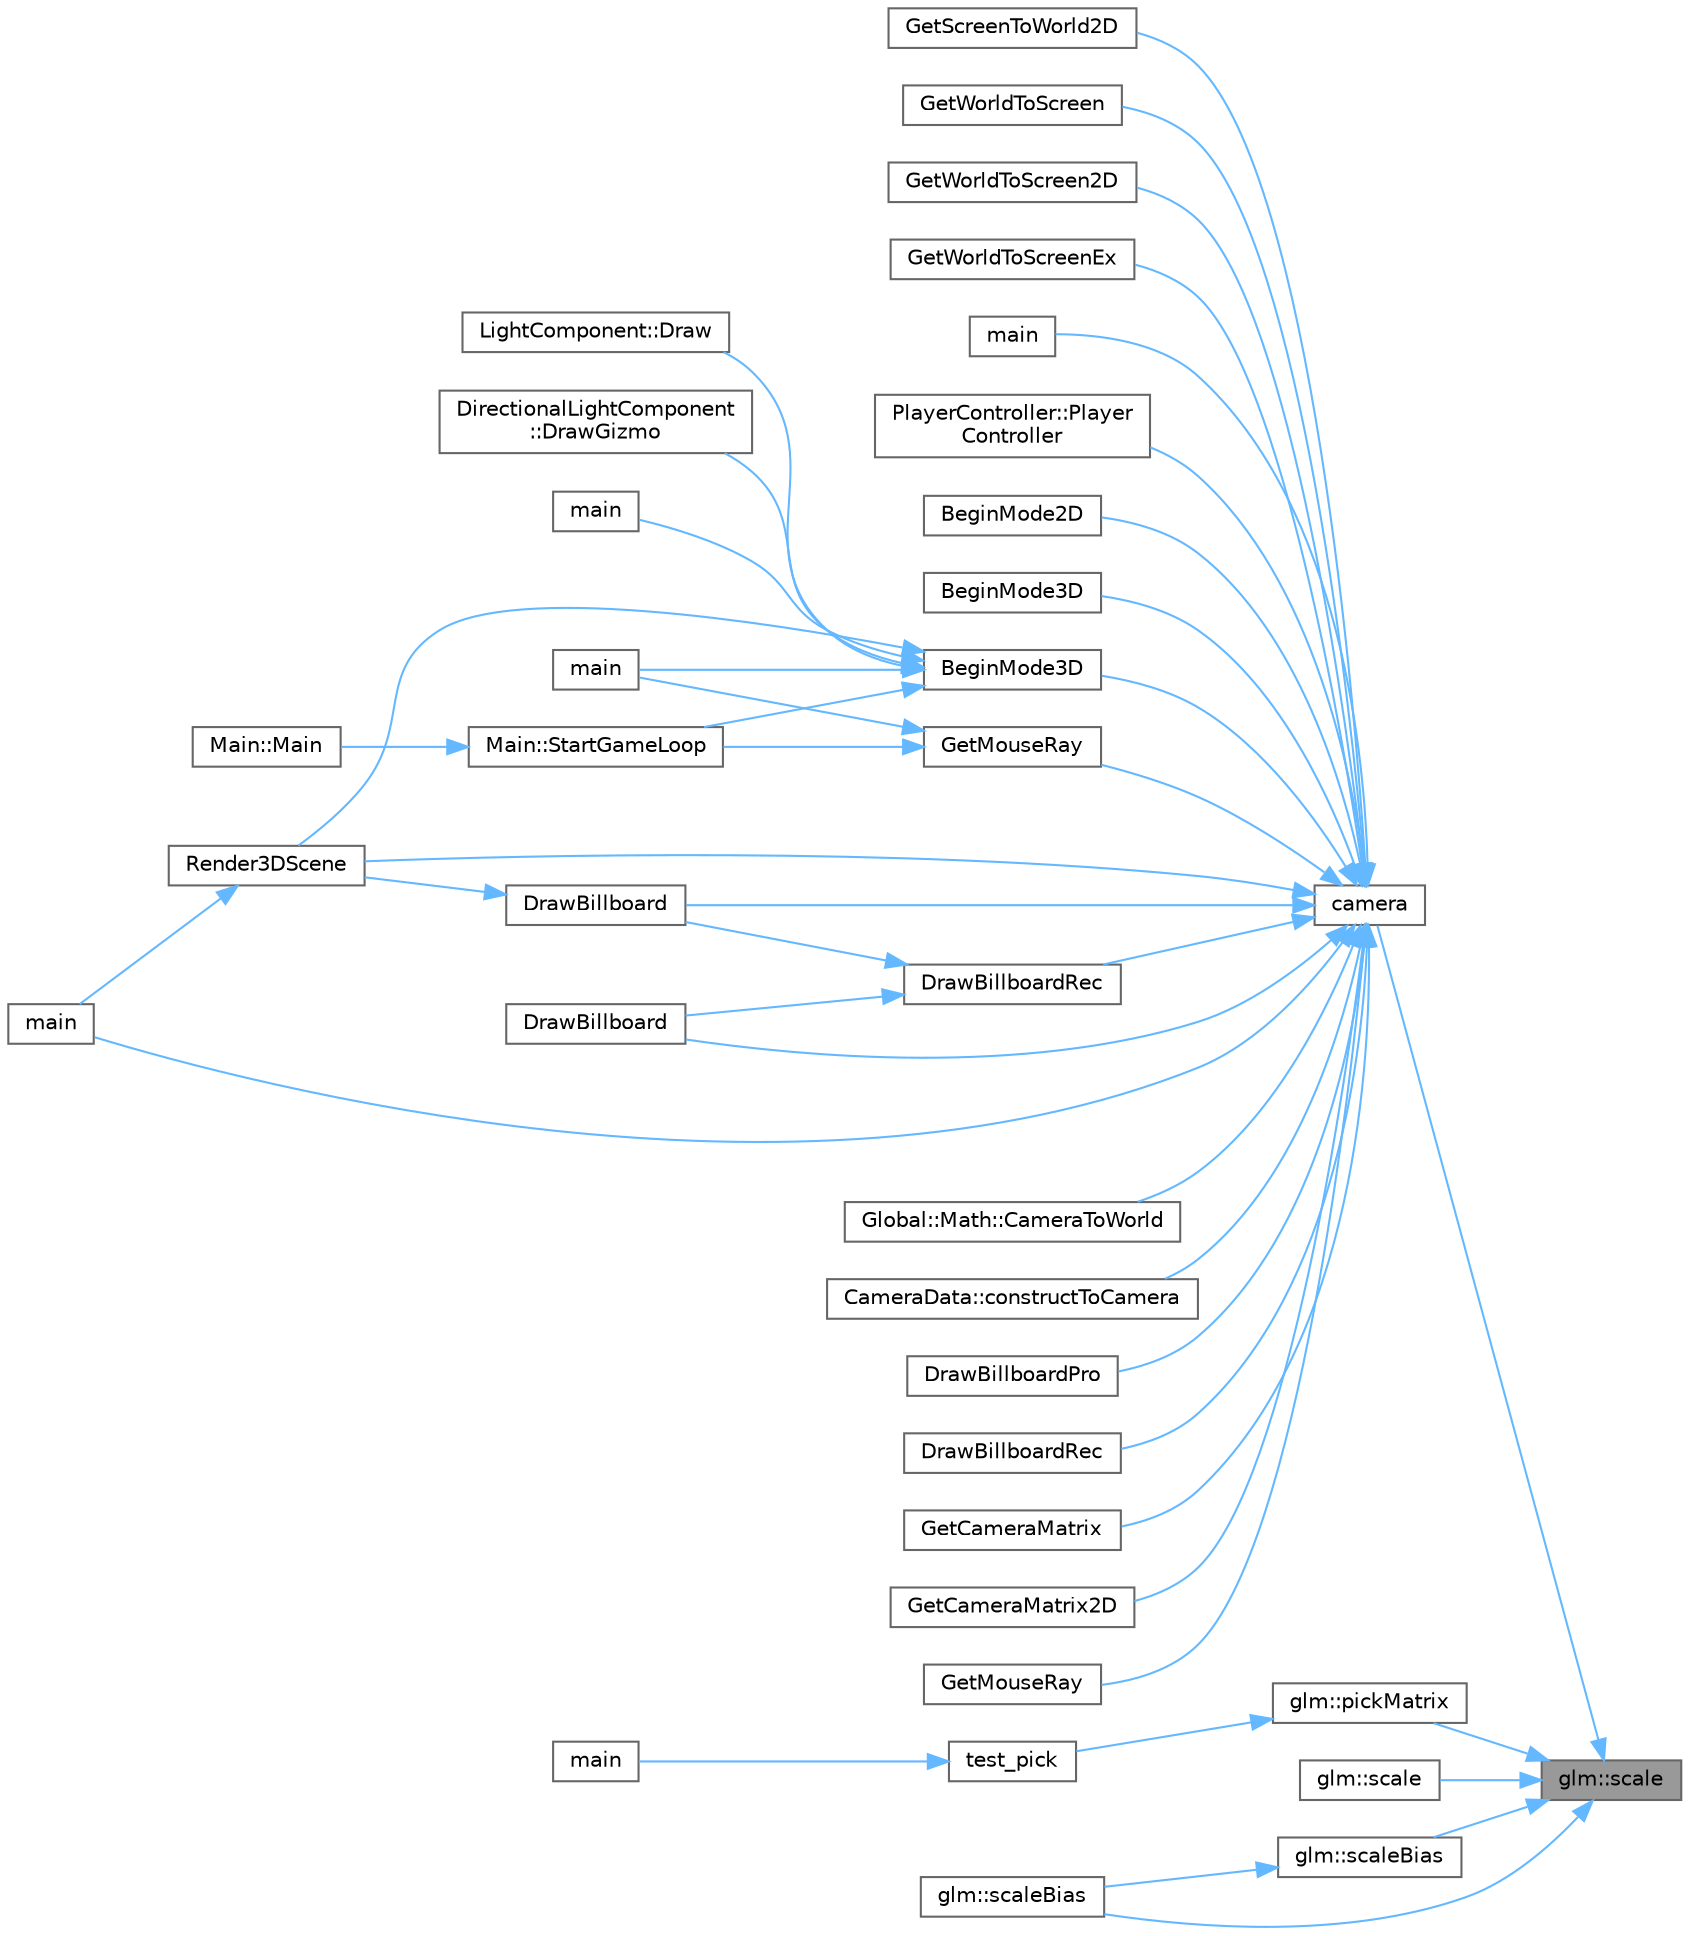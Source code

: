 digraph "glm::scale"
{
 // LATEX_PDF_SIZE
  bgcolor="transparent";
  edge [fontname=Helvetica,fontsize=10,labelfontname=Helvetica,labelfontsize=10];
  node [fontname=Helvetica,fontsize=10,shape=box,height=0.2,width=0.4];
  rankdir="RL";
  Node1 [id="Node000001",label="glm::scale",height=0.2,width=0.4,color="gray40", fillcolor="grey60", style="filled", fontcolor="black",tooltip=" "];
  Node1 -> Node2 [id="edge44_Node000001_Node000002",dir="back",color="steelblue1",style="solid",tooltip=" "];
  Node2 [id="Node000002",label="camera",height=0.2,width=0.4,color="grey40", fillcolor="white", style="filled",URL="$_classes_2lib_2glm_2test_2cmake_2test__find__glm_8cpp.html#a8f389d10179adf56cc907127d615c000",tooltip=" "];
  Node2 -> Node3 [id="edge45_Node000002_Node000003",dir="back",color="steelblue1",style="solid",tooltip=" "];
  Node3 [id="Node000003",label="BeginMode2D",height=0.2,width=0.4,color="grey40", fillcolor="white", style="filled",URL="$_old_2_classes_2lib_2rcore_8c.html#aafe334052bca4b8cdcce5adecfbc67c7",tooltip=" "];
  Node2 -> Node4 [id="edge46_Node000002_Node000004",dir="back",color="steelblue1",style="solid",tooltip=" "];
  Node4 [id="Node000004",label="BeginMode3D",height=0.2,width=0.4,color="grey40", fillcolor="white", style="filled",URL="$_classes_2lib_2rcore_8c.html#ac0458f5823cbb3e253d012f4386df71e",tooltip=" "];
  Node2 -> Node5 [id="edge47_Node000002_Node000005",dir="back",color="steelblue1",style="solid",tooltip=" "];
  Node5 [id="Node000005",label="BeginMode3D",height=0.2,width=0.4,color="grey40", fillcolor="white", style="filled",URL="$_old_2_classes_2lib_2rcore_8c.html#ac0458f5823cbb3e253d012f4386df71e",tooltip=" "];
  Node5 -> Node6 [id="edge48_Node000005_Node000006",dir="back",color="steelblue1",style="solid",tooltip=" "];
  Node6 [id="Node000006",label="LightComponent::Draw",height=0.2,width=0.4,color="grey40", fillcolor="white", style="filled",URL="$class_light_component.html#a0c2b41e339e319736fb46b4a8ff12b97",tooltip=" "];
  Node5 -> Node7 [id="edge49_Node000005_Node000007",dir="back",color="steelblue1",style="solid",tooltip=" "];
  Node7 [id="Node000007",label="DirectionalLightComponent\l::DrawGizmo",height=0.2,width=0.4,color="grey40", fillcolor="white", style="filled",URL="$class_directional_light_component.html#a190150ada7ffe8e53ae86c8e9d004f31",tooltip=" "];
  Node5 -> Node8 [id="edge50_Node000005_Node000008",dir="back",color="steelblue1",style="solid",tooltip=" "];
  Node8 [id="Node000008",label="main",height=0.2,width=0.4,color="grey40", fillcolor="white", style="filled",URL="$_classes_2_marching_cubes_8h.html#ae66f6b31b5ad750f1fe042a706a4e3d4",tooltip=" "];
  Node5 -> Node9 [id="edge51_Node000005_Node000009",dir="back",color="steelblue1",style="solid",tooltip=" "];
  Node9 [id="Node000009",label="main",height=0.2,width=0.4,color="grey40", fillcolor="white", style="filled",URL="$main_8cpp.html#a840291bc02cba5474a4cb46a9b9566fe",tooltip=" "];
  Node5 -> Node10 [id="edge52_Node000005_Node000010",dir="back",color="steelblue1",style="solid",tooltip=" "];
  Node10 [id="Node000010",label="Render3DScene",height=0.2,width=0.4,color="grey40", fillcolor="white", style="filled",URL="$_classes_2lib_2_raylib_erosion_standalone-main_2src_2main_8cpp.html#ad86ef8813977cfce37962bc5ceff25b3",tooltip=" "];
  Node10 -> Node11 [id="edge53_Node000010_Node000011",dir="back",color="steelblue1",style="solid",tooltip=" "];
  Node11 [id="Node000011",label="main",height=0.2,width=0.4,color="grey40", fillcolor="white", style="filled",URL="$_classes_2lib_2_raylib_erosion_standalone-main_2src_2main_8cpp.html#a840291bc02cba5474a4cb46a9b9566fe",tooltip=" "];
  Node5 -> Node12 [id="edge54_Node000005_Node000012",dir="back",color="steelblue1",style="solid",tooltip=" "];
  Node12 [id="Node000012",label="Main::StartGameLoop",height=0.2,width=0.4,color="grey40", fillcolor="white", style="filled",URL="$class_main.html#ae41f68a79f75d932839c81505b01b365",tooltip=" "];
  Node12 -> Node13 [id="edge55_Node000012_Node000013",dir="back",color="steelblue1",style="solid",tooltip=" "];
  Node13 [id="Node000013",label="Main::Main",height=0.2,width=0.4,color="grey40", fillcolor="white", style="filled",URL="$class_main.html#a50d4361a1b613205467a441b5c40c199",tooltip=" "];
  Node2 -> Node14 [id="edge56_Node000002_Node000014",dir="back",color="steelblue1",style="solid",tooltip=" "];
  Node14 [id="Node000014",label="Global::Math::CameraToWorld",height=0.2,width=0.4,color="grey40", fillcolor="white", style="filled",URL="$class_global_1_1_math.html#a05dc47d90fdc7114bea2de9db39fcb18",tooltip=" "];
  Node2 -> Node15 [id="edge57_Node000002_Node000015",dir="back",color="steelblue1",style="solid",tooltip=" "];
  Node15 [id="Node000015",label="CameraData::constructToCamera",height=0.2,width=0.4,color="grey40", fillcolor="white", style="filled",URL="$class_camera_data.html#ab02c7853c2ea6d33d346f1b863a45694",tooltip=" "];
  Node2 -> Node16 [id="edge58_Node000002_Node000016",dir="back",color="steelblue1",style="solid",tooltip=" "];
  Node16 [id="Node000016",label="DrawBillboard",height=0.2,width=0.4,color="grey40", fillcolor="white", style="filled",URL="$_classes_2lib_2_raylib_erosion_standalone-main_2raylib_2src_2models_8c.html#ae7037e4628c218a129ef41818ba824a5",tooltip=" "];
  Node2 -> Node17 [id="edge59_Node000002_Node000017",dir="back",color="steelblue1",style="solid",tooltip=" "];
  Node17 [id="Node000017",label="DrawBillboard",height=0.2,width=0.4,color="grey40", fillcolor="white", style="filled",URL="$_old_2_classes_2lib_2rmodels_8c.html#a91c826f25f6c8c9dac2a170f2fa9f73e",tooltip=" "];
  Node17 -> Node10 [id="edge60_Node000017_Node000010",dir="back",color="steelblue1",style="solid",tooltip=" "];
  Node2 -> Node18 [id="edge61_Node000002_Node000018",dir="back",color="steelblue1",style="solid",tooltip=" "];
  Node18 [id="Node000018",label="DrawBillboardPro",height=0.2,width=0.4,color="grey40", fillcolor="white", style="filled",URL="$_old_2_classes_2lib_2rmodels_8c.html#a65a8d3d882dd27491255eda7ddb51df9",tooltip=" "];
  Node2 -> Node19 [id="edge62_Node000002_Node000019",dir="back",color="steelblue1",style="solid",tooltip=" "];
  Node19 [id="Node000019",label="DrawBillboardRec",height=0.2,width=0.4,color="grey40", fillcolor="white", style="filled",URL="$_old_2_classes_2lib_2rmodels_8c.html#a0fb8e8e110d410452381595d148932c2",tooltip=" "];
  Node2 -> Node20 [id="edge63_Node000002_Node000020",dir="back",color="steelblue1",style="solid",tooltip=" "];
  Node20 [id="Node000020",label="DrawBillboardRec",height=0.2,width=0.4,color="grey40", fillcolor="white", style="filled",URL="$_classes_2lib_2raylib_2src_2models_8c.html#a74498df5d7e379ecfe9d9515d210783f",tooltip=" "];
  Node20 -> Node16 [id="edge64_Node000020_Node000016",dir="back",color="steelblue1",style="solid",tooltip=" "];
  Node20 -> Node17 [id="edge65_Node000020_Node000017",dir="back",color="steelblue1",style="solid",tooltip=" "];
  Node2 -> Node21 [id="edge66_Node000002_Node000021",dir="back",color="steelblue1",style="solid",tooltip=" "];
  Node21 [id="Node000021",label="GetCameraMatrix",height=0.2,width=0.4,color="grey40", fillcolor="white", style="filled",URL="$_old_2_classes_2lib_2rcore_8c.html#a5199e5731d1f8202c375c157da84d897",tooltip=" "];
  Node2 -> Node22 [id="edge67_Node000002_Node000022",dir="back",color="steelblue1",style="solid",tooltip=" "];
  Node22 [id="Node000022",label="GetCameraMatrix2D",height=0.2,width=0.4,color="grey40", fillcolor="white", style="filled",URL="$_old_2_classes_2lib_2rcore_8c.html#adc403b82ff73b4e9c88b6ab7c6fa42cb",tooltip=" "];
  Node2 -> Node23 [id="edge68_Node000002_Node000023",dir="back",color="steelblue1",style="solid",tooltip=" "];
  Node23 [id="Node000023",label="GetMouseRay",height=0.2,width=0.4,color="grey40", fillcolor="white", style="filled",URL="$_classes_2lib_2_raylib_erosion_standalone-main_2raylib_2src_2core_8c.html#adebca695e64d03e8b0df5f89148f438b",tooltip=" "];
  Node2 -> Node24 [id="edge69_Node000002_Node000024",dir="back",color="steelblue1",style="solid",tooltip=" "];
  Node24 [id="Node000024",label="GetMouseRay",height=0.2,width=0.4,color="grey40", fillcolor="white", style="filled",URL="$_old_2_classes_2lib_2rcore_8c.html#adebca695e64d03e8b0df5f89148f438b",tooltip=" "];
  Node24 -> Node9 [id="edge70_Node000024_Node000009",dir="back",color="steelblue1",style="solid",tooltip=" "];
  Node24 -> Node12 [id="edge71_Node000024_Node000012",dir="back",color="steelblue1",style="solid",tooltip=" "];
  Node2 -> Node25 [id="edge72_Node000002_Node000025",dir="back",color="steelblue1",style="solid",tooltip=" "];
  Node25 [id="Node000025",label="GetScreenToWorld2D",height=0.2,width=0.4,color="grey40", fillcolor="white", style="filled",URL="$_old_2_classes_2lib_2rcore_8c.html#a5e3e9e7f5e0a9b2632780721d5e14bab",tooltip=" "];
  Node2 -> Node26 [id="edge73_Node000002_Node000026",dir="back",color="steelblue1",style="solid",tooltip=" "];
  Node26 [id="Node000026",label="GetWorldToScreen",height=0.2,width=0.4,color="grey40", fillcolor="white", style="filled",URL="$_old_2_classes_2lib_2rcore_8c.html#a004634889dc275fe611014d7f2d26ac1",tooltip=" "];
  Node2 -> Node27 [id="edge74_Node000002_Node000027",dir="back",color="steelblue1",style="solid",tooltip=" "];
  Node27 [id="Node000027",label="GetWorldToScreen2D",height=0.2,width=0.4,color="grey40", fillcolor="white", style="filled",URL="$_old_2_classes_2lib_2rcore_8c.html#af318bdcc2e75a7f1cb1478435b2b4ba7",tooltip=" "];
  Node2 -> Node28 [id="edge75_Node000002_Node000028",dir="back",color="steelblue1",style="solid",tooltip=" "];
  Node28 [id="Node000028",label="GetWorldToScreenEx",height=0.2,width=0.4,color="grey40", fillcolor="white", style="filled",URL="$_old_2_classes_2lib_2rcore_8c.html#a2915910820e594159b54714227eec225",tooltip=" "];
  Node2 -> Node29 [id="edge76_Node000002_Node000029",dir="back",color="steelblue1",style="solid",tooltip=" "];
  Node29 [id="Node000029",label="main",height=0.2,width=0.4,color="grey40", fillcolor="white", style="filled",URL="$_classes_2lib_2glm_2test_2cmake_2test__find__glm_8cpp.html#ae66f6b31b5ad750f1fe042a706a4e3d4",tooltip=" "];
  Node2 -> Node11 [id="edge77_Node000002_Node000011",dir="back",color="steelblue1",style="solid",tooltip=" "];
  Node2 -> Node30 [id="edge78_Node000002_Node000030",dir="back",color="steelblue1",style="solid",tooltip=" "];
  Node30 [id="Node000030",label="PlayerController::Player\lController",height=0.2,width=0.4,color="grey40", fillcolor="white", style="filled",URL="$class_player_controller.html#adf577fa598d38b0c1af2156609b54e05",tooltip=" "];
  Node2 -> Node10 [id="edge79_Node000002_Node000010",dir="back",color="steelblue1",style="solid",tooltip=" "];
  Node1 -> Node31 [id="edge80_Node000001_Node000031",dir="back",color="steelblue1",style="solid",tooltip=" "];
  Node31 [id="Node000031",label="glm::pickMatrix",height=0.2,width=0.4,color="grey40", fillcolor="white", style="filled",URL="$group__ext__matrix__projection.html#ga0f93e1b7ea6887f31b643ce5099b1173",tooltip=" "];
  Node31 -> Node32 [id="edge81_Node000031_Node000032",dir="back",color="steelblue1",style="solid",tooltip=" "];
  Node32 [id="Node000032",label="test_pick",height=0.2,width=0.4,color="grey40", fillcolor="white", style="filled",URL="$_classes_2lib_2glm_2test_2gtc_2gtc__matrix__transform_8cpp.html#af296fb367aa27fd7066a9c50acfd8b90",tooltip=" "];
  Node32 -> Node33 [id="edge82_Node000032_Node000033",dir="back",color="steelblue1",style="solid",tooltip=" "];
  Node33 [id="Node000033",label="main",height=0.2,width=0.4,color="grey40", fillcolor="white", style="filled",URL="$_classes_2lib_2glm_2test_2gtc_2gtc__matrix__transform_8cpp.html#ae66f6b31b5ad750f1fe042a706a4e3d4",tooltip=" "];
  Node1 -> Node34 [id="edge83_Node000001_Node000034",dir="back",color="steelblue1",style="solid",tooltip=" "];
  Node34 [id="Node000034",label="glm::scale",height=0.2,width=0.4,color="grey40", fillcolor="white", style="filled",URL="$group__gtx__transform.html#ga39771eee574ef52b5b706f831477c63b",tooltip=" "];
  Node1 -> Node35 [id="edge84_Node000001_Node000035",dir="back",color="steelblue1",style="solid",tooltip=" "];
  Node35 [id="Node000035",label="glm::scaleBias",height=0.2,width=0.4,color="grey40", fillcolor="white", style="filled",URL="$group__gtx__transform2.html#gaa0d9550d5ccb84fad05e91a9a0a3742a",tooltip=" "];
  Node1 -> Node36 [id="edge85_Node000001_Node000036",dir="back",color="steelblue1",style="solid",tooltip=" "];
  Node36 [id="Node000036",label="glm::scaleBias",height=0.2,width=0.4,color="grey40", fillcolor="white", style="filled",URL="$group__gtx__transform2.html#gad9a3e611fee11d78e7d027f50288f0eb",tooltip=" "];
  Node36 -> Node35 [id="edge86_Node000036_Node000035",dir="back",color="steelblue1",style="solid",tooltip=" "];
}
